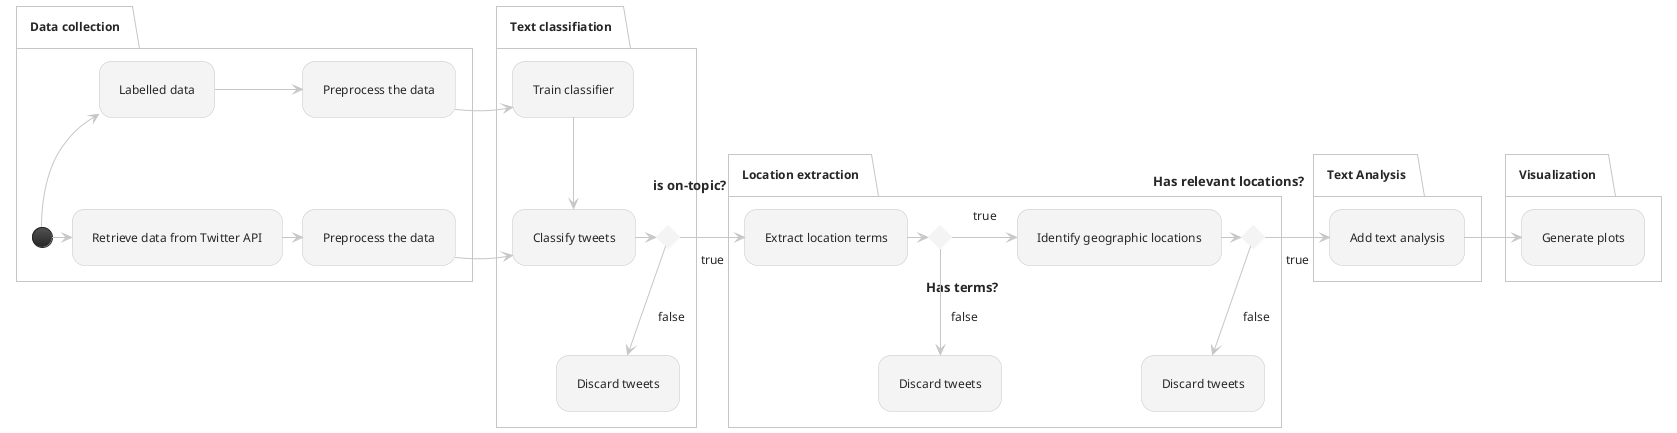 @startuml
!theme carbon-gray

partition "Data collection" {
  (*) -right-> "Retrieve data from Twitter API"
  -right-> "Preprocess the data" as pd2
  (*) -up-> "Labelled data"
  -right-> "Preprocess the data" as pd1
}

partition "Text classifiation" {
  pd1 -right-> "Train classifier"
  pd2 -right-> "Classify tweets"
  "Train classifier" -down-> "Classify tweets" 
  "Classify tweets" -right-> if ===is on-topic? then 
  -down->[false] "Discard tweets" as dt1
}

partition "Location extraction" {
  else
  -right->[true] "Extract location terms"
  endif
  "Extract location terms" -right-> if ===Has terms? then 
  -right->[true] "Identify geographic locations"
  else
  -down->[false] "Discard tweets" as dt2
  endif
  "Identify geographic locations" -right-> if ===Has relevant locations? then 
  -down->[false] "Discard tweets" as dt3
}

partition "Text Analysis" {
  else
    -right->[true] "Add text analysis"
  endif
}

partition "Visualization" {
  -right-> "Generate plots"
}
@enduml
